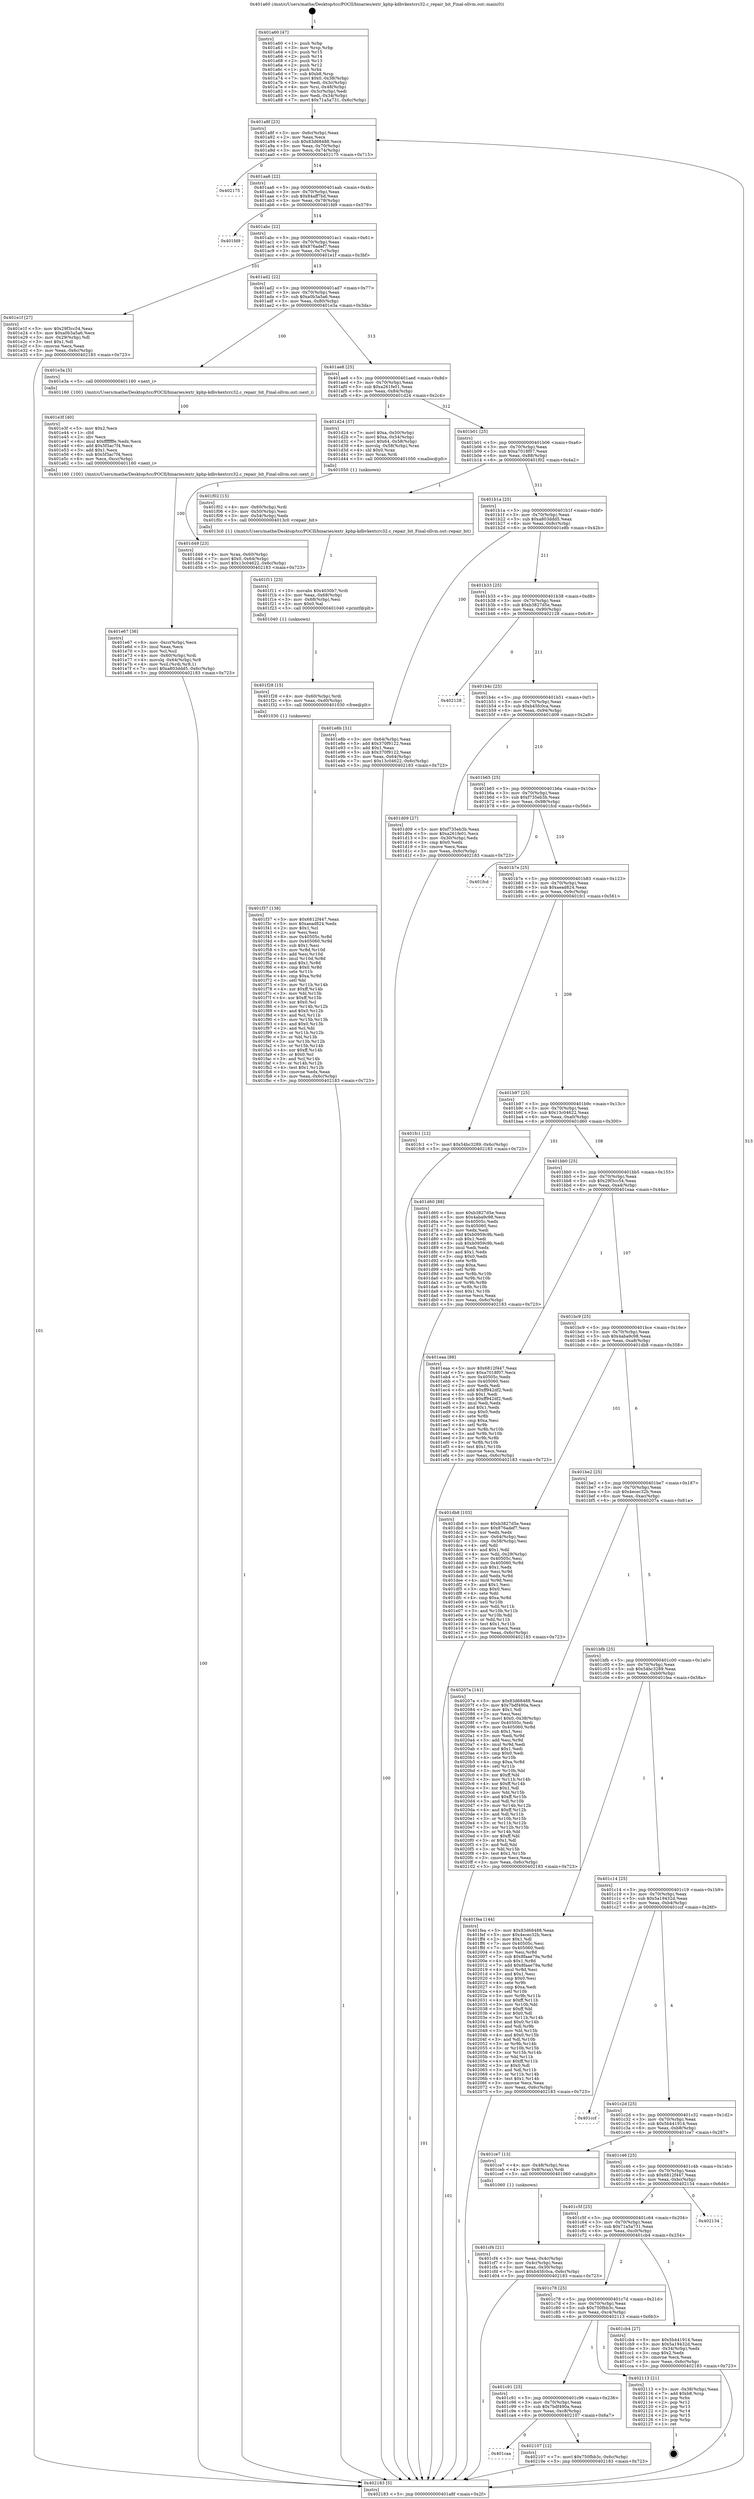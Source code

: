 digraph "0x401a60" {
  label = "0x401a60 (/mnt/c/Users/mathe/Desktop/tcc/POCII/binaries/extr_kphp-kdbvkextcrc32.c_repair_bit_Final-ollvm.out::main(0))"
  labelloc = "t"
  node[shape=record]

  Entry [label="",width=0.3,height=0.3,shape=circle,fillcolor=black,style=filled]
  "0x401a8f" [label="{
     0x401a8f [23]\l
     | [instrs]\l
     &nbsp;&nbsp;0x401a8f \<+3\>: mov -0x6c(%rbp),%eax\l
     &nbsp;&nbsp;0x401a92 \<+2\>: mov %eax,%ecx\l
     &nbsp;&nbsp;0x401a94 \<+6\>: sub $0x83d68488,%ecx\l
     &nbsp;&nbsp;0x401a9a \<+3\>: mov %eax,-0x70(%rbp)\l
     &nbsp;&nbsp;0x401a9d \<+3\>: mov %ecx,-0x74(%rbp)\l
     &nbsp;&nbsp;0x401aa0 \<+6\>: je 0000000000402175 \<main+0x715\>\l
  }"]
  "0x402175" [label="{
     0x402175\l
  }", style=dashed]
  "0x401aa6" [label="{
     0x401aa6 [22]\l
     | [instrs]\l
     &nbsp;&nbsp;0x401aa6 \<+5\>: jmp 0000000000401aab \<main+0x4b\>\l
     &nbsp;&nbsp;0x401aab \<+3\>: mov -0x70(%rbp),%eax\l
     &nbsp;&nbsp;0x401aae \<+5\>: sub $0x84aff7bd,%eax\l
     &nbsp;&nbsp;0x401ab3 \<+3\>: mov %eax,-0x78(%rbp)\l
     &nbsp;&nbsp;0x401ab6 \<+6\>: je 0000000000401fd9 \<main+0x579\>\l
  }"]
  Exit [label="",width=0.3,height=0.3,shape=circle,fillcolor=black,style=filled,peripheries=2]
  "0x401fd9" [label="{
     0x401fd9\l
  }", style=dashed]
  "0x401abc" [label="{
     0x401abc [22]\l
     | [instrs]\l
     &nbsp;&nbsp;0x401abc \<+5\>: jmp 0000000000401ac1 \<main+0x61\>\l
     &nbsp;&nbsp;0x401ac1 \<+3\>: mov -0x70(%rbp),%eax\l
     &nbsp;&nbsp;0x401ac4 \<+5\>: sub $0x876adef7,%eax\l
     &nbsp;&nbsp;0x401ac9 \<+3\>: mov %eax,-0x7c(%rbp)\l
     &nbsp;&nbsp;0x401acc \<+6\>: je 0000000000401e1f \<main+0x3bf\>\l
  }"]
  "0x401caa" [label="{
     0x401caa\l
  }", style=dashed]
  "0x401e1f" [label="{
     0x401e1f [27]\l
     | [instrs]\l
     &nbsp;&nbsp;0x401e1f \<+5\>: mov $0x29f3cc54,%eax\l
     &nbsp;&nbsp;0x401e24 \<+5\>: mov $0xa0b3a5a6,%ecx\l
     &nbsp;&nbsp;0x401e29 \<+3\>: mov -0x29(%rbp),%dl\l
     &nbsp;&nbsp;0x401e2c \<+3\>: test $0x1,%dl\l
     &nbsp;&nbsp;0x401e2f \<+3\>: cmovne %ecx,%eax\l
     &nbsp;&nbsp;0x401e32 \<+3\>: mov %eax,-0x6c(%rbp)\l
     &nbsp;&nbsp;0x401e35 \<+5\>: jmp 0000000000402183 \<main+0x723\>\l
  }"]
  "0x401ad2" [label="{
     0x401ad2 [22]\l
     | [instrs]\l
     &nbsp;&nbsp;0x401ad2 \<+5\>: jmp 0000000000401ad7 \<main+0x77\>\l
     &nbsp;&nbsp;0x401ad7 \<+3\>: mov -0x70(%rbp),%eax\l
     &nbsp;&nbsp;0x401ada \<+5\>: sub $0xa0b3a5a6,%eax\l
     &nbsp;&nbsp;0x401adf \<+3\>: mov %eax,-0x80(%rbp)\l
     &nbsp;&nbsp;0x401ae2 \<+6\>: je 0000000000401e3a \<main+0x3da\>\l
  }"]
  "0x402107" [label="{
     0x402107 [12]\l
     | [instrs]\l
     &nbsp;&nbsp;0x402107 \<+7\>: movl $0x750fbb3c,-0x6c(%rbp)\l
     &nbsp;&nbsp;0x40210e \<+5\>: jmp 0000000000402183 \<main+0x723\>\l
  }"]
  "0x401e3a" [label="{
     0x401e3a [5]\l
     | [instrs]\l
     &nbsp;&nbsp;0x401e3a \<+5\>: call 0000000000401160 \<next_i\>\l
     | [calls]\l
     &nbsp;&nbsp;0x401160 \{100\} (/mnt/c/Users/mathe/Desktop/tcc/POCII/binaries/extr_kphp-kdbvkextcrc32.c_repair_bit_Final-ollvm.out::next_i)\l
  }"]
  "0x401ae8" [label="{
     0x401ae8 [25]\l
     | [instrs]\l
     &nbsp;&nbsp;0x401ae8 \<+5\>: jmp 0000000000401aed \<main+0x8d\>\l
     &nbsp;&nbsp;0x401aed \<+3\>: mov -0x70(%rbp),%eax\l
     &nbsp;&nbsp;0x401af0 \<+5\>: sub $0xa261fe01,%eax\l
     &nbsp;&nbsp;0x401af5 \<+6\>: mov %eax,-0x84(%rbp)\l
     &nbsp;&nbsp;0x401afb \<+6\>: je 0000000000401d24 \<main+0x2c4\>\l
  }"]
  "0x401c91" [label="{
     0x401c91 [25]\l
     | [instrs]\l
     &nbsp;&nbsp;0x401c91 \<+5\>: jmp 0000000000401c96 \<main+0x236\>\l
     &nbsp;&nbsp;0x401c96 \<+3\>: mov -0x70(%rbp),%eax\l
     &nbsp;&nbsp;0x401c99 \<+5\>: sub $0x7bdf490a,%eax\l
     &nbsp;&nbsp;0x401c9e \<+6\>: mov %eax,-0xc8(%rbp)\l
     &nbsp;&nbsp;0x401ca4 \<+6\>: je 0000000000402107 \<main+0x6a7\>\l
  }"]
  "0x401d24" [label="{
     0x401d24 [37]\l
     | [instrs]\l
     &nbsp;&nbsp;0x401d24 \<+7\>: movl $0xa,-0x50(%rbp)\l
     &nbsp;&nbsp;0x401d2b \<+7\>: movl $0xa,-0x54(%rbp)\l
     &nbsp;&nbsp;0x401d32 \<+7\>: movl $0x64,-0x58(%rbp)\l
     &nbsp;&nbsp;0x401d39 \<+4\>: movslq -0x58(%rbp),%rax\l
     &nbsp;&nbsp;0x401d3d \<+4\>: shl $0x0,%rax\l
     &nbsp;&nbsp;0x401d41 \<+3\>: mov %rax,%rdi\l
     &nbsp;&nbsp;0x401d44 \<+5\>: call 0000000000401050 \<malloc@plt\>\l
     | [calls]\l
     &nbsp;&nbsp;0x401050 \{1\} (unknown)\l
  }"]
  "0x401b01" [label="{
     0x401b01 [25]\l
     | [instrs]\l
     &nbsp;&nbsp;0x401b01 \<+5\>: jmp 0000000000401b06 \<main+0xa6\>\l
     &nbsp;&nbsp;0x401b06 \<+3\>: mov -0x70(%rbp),%eax\l
     &nbsp;&nbsp;0x401b09 \<+5\>: sub $0xa7018f07,%eax\l
     &nbsp;&nbsp;0x401b0e \<+6\>: mov %eax,-0x88(%rbp)\l
     &nbsp;&nbsp;0x401b14 \<+6\>: je 0000000000401f02 \<main+0x4a2\>\l
  }"]
  "0x402113" [label="{
     0x402113 [21]\l
     | [instrs]\l
     &nbsp;&nbsp;0x402113 \<+3\>: mov -0x38(%rbp),%eax\l
     &nbsp;&nbsp;0x402116 \<+7\>: add $0xb8,%rsp\l
     &nbsp;&nbsp;0x40211d \<+1\>: pop %rbx\l
     &nbsp;&nbsp;0x40211e \<+2\>: pop %r12\l
     &nbsp;&nbsp;0x402120 \<+2\>: pop %r13\l
     &nbsp;&nbsp;0x402122 \<+2\>: pop %r14\l
     &nbsp;&nbsp;0x402124 \<+2\>: pop %r15\l
     &nbsp;&nbsp;0x402126 \<+1\>: pop %rbp\l
     &nbsp;&nbsp;0x402127 \<+1\>: ret\l
  }"]
  "0x401f02" [label="{
     0x401f02 [15]\l
     | [instrs]\l
     &nbsp;&nbsp;0x401f02 \<+4\>: mov -0x60(%rbp),%rdi\l
     &nbsp;&nbsp;0x401f06 \<+3\>: mov -0x50(%rbp),%esi\l
     &nbsp;&nbsp;0x401f09 \<+3\>: mov -0x54(%rbp),%edx\l
     &nbsp;&nbsp;0x401f0c \<+5\>: call 00000000004013c0 \<repair_bit\>\l
     | [calls]\l
     &nbsp;&nbsp;0x4013c0 \{1\} (/mnt/c/Users/mathe/Desktop/tcc/POCII/binaries/extr_kphp-kdbvkextcrc32.c_repair_bit_Final-ollvm.out::repair_bit)\l
  }"]
  "0x401b1a" [label="{
     0x401b1a [25]\l
     | [instrs]\l
     &nbsp;&nbsp;0x401b1a \<+5\>: jmp 0000000000401b1f \<main+0xbf\>\l
     &nbsp;&nbsp;0x401b1f \<+3\>: mov -0x70(%rbp),%eax\l
     &nbsp;&nbsp;0x401b22 \<+5\>: sub $0xa803ddd5,%eax\l
     &nbsp;&nbsp;0x401b27 \<+6\>: mov %eax,-0x8c(%rbp)\l
     &nbsp;&nbsp;0x401b2d \<+6\>: je 0000000000401e8b \<main+0x42b\>\l
  }"]
  "0x401f37" [label="{
     0x401f37 [138]\l
     | [instrs]\l
     &nbsp;&nbsp;0x401f37 \<+5\>: mov $0x6812f447,%eax\l
     &nbsp;&nbsp;0x401f3c \<+5\>: mov $0xaead824,%edx\l
     &nbsp;&nbsp;0x401f41 \<+2\>: mov $0x1,%cl\l
     &nbsp;&nbsp;0x401f43 \<+2\>: xor %esi,%esi\l
     &nbsp;&nbsp;0x401f45 \<+8\>: mov 0x40505c,%r8d\l
     &nbsp;&nbsp;0x401f4d \<+8\>: mov 0x405060,%r9d\l
     &nbsp;&nbsp;0x401f55 \<+3\>: sub $0x1,%esi\l
     &nbsp;&nbsp;0x401f58 \<+3\>: mov %r8d,%r10d\l
     &nbsp;&nbsp;0x401f5b \<+3\>: add %esi,%r10d\l
     &nbsp;&nbsp;0x401f5e \<+4\>: imul %r10d,%r8d\l
     &nbsp;&nbsp;0x401f62 \<+4\>: and $0x1,%r8d\l
     &nbsp;&nbsp;0x401f66 \<+4\>: cmp $0x0,%r8d\l
     &nbsp;&nbsp;0x401f6a \<+4\>: sete %r11b\l
     &nbsp;&nbsp;0x401f6e \<+4\>: cmp $0xa,%r9d\l
     &nbsp;&nbsp;0x401f72 \<+3\>: setl %bl\l
     &nbsp;&nbsp;0x401f75 \<+3\>: mov %r11b,%r14b\l
     &nbsp;&nbsp;0x401f78 \<+4\>: xor $0xff,%r14b\l
     &nbsp;&nbsp;0x401f7c \<+3\>: mov %bl,%r15b\l
     &nbsp;&nbsp;0x401f7f \<+4\>: xor $0xff,%r15b\l
     &nbsp;&nbsp;0x401f83 \<+3\>: xor $0x0,%cl\l
     &nbsp;&nbsp;0x401f86 \<+3\>: mov %r14b,%r12b\l
     &nbsp;&nbsp;0x401f89 \<+4\>: and $0x0,%r12b\l
     &nbsp;&nbsp;0x401f8d \<+3\>: and %cl,%r11b\l
     &nbsp;&nbsp;0x401f90 \<+3\>: mov %r15b,%r13b\l
     &nbsp;&nbsp;0x401f93 \<+4\>: and $0x0,%r13b\l
     &nbsp;&nbsp;0x401f97 \<+2\>: and %cl,%bl\l
     &nbsp;&nbsp;0x401f99 \<+3\>: or %r11b,%r12b\l
     &nbsp;&nbsp;0x401f9c \<+3\>: or %bl,%r13b\l
     &nbsp;&nbsp;0x401f9f \<+3\>: xor %r13b,%r12b\l
     &nbsp;&nbsp;0x401fa2 \<+3\>: or %r15b,%r14b\l
     &nbsp;&nbsp;0x401fa5 \<+4\>: xor $0xff,%r14b\l
     &nbsp;&nbsp;0x401fa9 \<+3\>: or $0x0,%cl\l
     &nbsp;&nbsp;0x401fac \<+3\>: and %cl,%r14b\l
     &nbsp;&nbsp;0x401faf \<+3\>: or %r14b,%r12b\l
     &nbsp;&nbsp;0x401fb2 \<+4\>: test $0x1,%r12b\l
     &nbsp;&nbsp;0x401fb6 \<+3\>: cmovne %edx,%eax\l
     &nbsp;&nbsp;0x401fb9 \<+3\>: mov %eax,-0x6c(%rbp)\l
     &nbsp;&nbsp;0x401fbc \<+5\>: jmp 0000000000402183 \<main+0x723\>\l
  }"]
  "0x401e8b" [label="{
     0x401e8b [31]\l
     | [instrs]\l
     &nbsp;&nbsp;0x401e8b \<+3\>: mov -0x64(%rbp),%eax\l
     &nbsp;&nbsp;0x401e8e \<+5\>: add $0x370f9122,%eax\l
     &nbsp;&nbsp;0x401e93 \<+3\>: add $0x1,%eax\l
     &nbsp;&nbsp;0x401e96 \<+5\>: sub $0x370f9122,%eax\l
     &nbsp;&nbsp;0x401e9b \<+3\>: mov %eax,-0x64(%rbp)\l
     &nbsp;&nbsp;0x401e9e \<+7\>: movl $0x13c04622,-0x6c(%rbp)\l
     &nbsp;&nbsp;0x401ea5 \<+5\>: jmp 0000000000402183 \<main+0x723\>\l
  }"]
  "0x401b33" [label="{
     0x401b33 [25]\l
     | [instrs]\l
     &nbsp;&nbsp;0x401b33 \<+5\>: jmp 0000000000401b38 \<main+0xd8\>\l
     &nbsp;&nbsp;0x401b38 \<+3\>: mov -0x70(%rbp),%eax\l
     &nbsp;&nbsp;0x401b3b \<+5\>: sub $0xb3827d5e,%eax\l
     &nbsp;&nbsp;0x401b40 \<+6\>: mov %eax,-0x90(%rbp)\l
     &nbsp;&nbsp;0x401b46 \<+6\>: je 0000000000402128 \<main+0x6c8\>\l
  }"]
  "0x401f28" [label="{
     0x401f28 [15]\l
     | [instrs]\l
     &nbsp;&nbsp;0x401f28 \<+4\>: mov -0x60(%rbp),%rdi\l
     &nbsp;&nbsp;0x401f2c \<+6\>: mov %eax,-0xd0(%rbp)\l
     &nbsp;&nbsp;0x401f32 \<+5\>: call 0000000000401030 \<free@plt\>\l
     | [calls]\l
     &nbsp;&nbsp;0x401030 \{1\} (unknown)\l
  }"]
  "0x402128" [label="{
     0x402128\l
  }", style=dashed]
  "0x401b4c" [label="{
     0x401b4c [25]\l
     | [instrs]\l
     &nbsp;&nbsp;0x401b4c \<+5\>: jmp 0000000000401b51 \<main+0xf1\>\l
     &nbsp;&nbsp;0x401b51 \<+3\>: mov -0x70(%rbp),%eax\l
     &nbsp;&nbsp;0x401b54 \<+5\>: sub $0xb45fc0ca,%eax\l
     &nbsp;&nbsp;0x401b59 \<+6\>: mov %eax,-0x94(%rbp)\l
     &nbsp;&nbsp;0x401b5f \<+6\>: je 0000000000401d09 \<main+0x2a9\>\l
  }"]
  "0x401f11" [label="{
     0x401f11 [23]\l
     | [instrs]\l
     &nbsp;&nbsp;0x401f11 \<+10\>: movabs $0x4030b7,%rdi\l
     &nbsp;&nbsp;0x401f1b \<+3\>: mov %eax,-0x68(%rbp)\l
     &nbsp;&nbsp;0x401f1e \<+3\>: mov -0x68(%rbp),%esi\l
     &nbsp;&nbsp;0x401f21 \<+2\>: mov $0x0,%al\l
     &nbsp;&nbsp;0x401f23 \<+5\>: call 0000000000401040 \<printf@plt\>\l
     | [calls]\l
     &nbsp;&nbsp;0x401040 \{1\} (unknown)\l
  }"]
  "0x401d09" [label="{
     0x401d09 [27]\l
     | [instrs]\l
     &nbsp;&nbsp;0x401d09 \<+5\>: mov $0xf735eb3b,%eax\l
     &nbsp;&nbsp;0x401d0e \<+5\>: mov $0xa261fe01,%ecx\l
     &nbsp;&nbsp;0x401d13 \<+3\>: mov -0x30(%rbp),%edx\l
     &nbsp;&nbsp;0x401d16 \<+3\>: cmp $0x0,%edx\l
     &nbsp;&nbsp;0x401d19 \<+3\>: cmove %ecx,%eax\l
     &nbsp;&nbsp;0x401d1c \<+3\>: mov %eax,-0x6c(%rbp)\l
     &nbsp;&nbsp;0x401d1f \<+5\>: jmp 0000000000402183 \<main+0x723\>\l
  }"]
  "0x401b65" [label="{
     0x401b65 [25]\l
     | [instrs]\l
     &nbsp;&nbsp;0x401b65 \<+5\>: jmp 0000000000401b6a \<main+0x10a\>\l
     &nbsp;&nbsp;0x401b6a \<+3\>: mov -0x70(%rbp),%eax\l
     &nbsp;&nbsp;0x401b6d \<+5\>: sub $0xf735eb3b,%eax\l
     &nbsp;&nbsp;0x401b72 \<+6\>: mov %eax,-0x98(%rbp)\l
     &nbsp;&nbsp;0x401b78 \<+6\>: je 0000000000401fcd \<main+0x56d\>\l
  }"]
  "0x401e67" [label="{
     0x401e67 [36]\l
     | [instrs]\l
     &nbsp;&nbsp;0x401e67 \<+6\>: mov -0xcc(%rbp),%ecx\l
     &nbsp;&nbsp;0x401e6d \<+3\>: imul %eax,%ecx\l
     &nbsp;&nbsp;0x401e70 \<+3\>: mov %cl,%sil\l
     &nbsp;&nbsp;0x401e73 \<+4\>: mov -0x60(%rbp),%rdi\l
     &nbsp;&nbsp;0x401e77 \<+4\>: movslq -0x64(%rbp),%r8\l
     &nbsp;&nbsp;0x401e7b \<+4\>: mov %sil,(%rdi,%r8,1)\l
     &nbsp;&nbsp;0x401e7f \<+7\>: movl $0xa803ddd5,-0x6c(%rbp)\l
     &nbsp;&nbsp;0x401e86 \<+5\>: jmp 0000000000402183 \<main+0x723\>\l
  }"]
  "0x401fcd" [label="{
     0x401fcd\l
  }", style=dashed]
  "0x401b7e" [label="{
     0x401b7e [25]\l
     | [instrs]\l
     &nbsp;&nbsp;0x401b7e \<+5\>: jmp 0000000000401b83 \<main+0x123\>\l
     &nbsp;&nbsp;0x401b83 \<+3\>: mov -0x70(%rbp),%eax\l
     &nbsp;&nbsp;0x401b86 \<+5\>: sub $0xaead824,%eax\l
     &nbsp;&nbsp;0x401b8b \<+6\>: mov %eax,-0x9c(%rbp)\l
     &nbsp;&nbsp;0x401b91 \<+6\>: je 0000000000401fc1 \<main+0x561\>\l
  }"]
  "0x401e3f" [label="{
     0x401e3f [40]\l
     | [instrs]\l
     &nbsp;&nbsp;0x401e3f \<+5\>: mov $0x2,%ecx\l
     &nbsp;&nbsp;0x401e44 \<+1\>: cltd\l
     &nbsp;&nbsp;0x401e45 \<+2\>: idiv %ecx\l
     &nbsp;&nbsp;0x401e47 \<+6\>: imul $0xfffffffe,%edx,%ecx\l
     &nbsp;&nbsp;0x401e4d \<+6\>: add $0x5f3ac7f4,%ecx\l
     &nbsp;&nbsp;0x401e53 \<+3\>: add $0x1,%ecx\l
     &nbsp;&nbsp;0x401e56 \<+6\>: sub $0x5f3ac7f4,%ecx\l
     &nbsp;&nbsp;0x401e5c \<+6\>: mov %ecx,-0xcc(%rbp)\l
     &nbsp;&nbsp;0x401e62 \<+5\>: call 0000000000401160 \<next_i\>\l
     | [calls]\l
     &nbsp;&nbsp;0x401160 \{100\} (/mnt/c/Users/mathe/Desktop/tcc/POCII/binaries/extr_kphp-kdbvkextcrc32.c_repair_bit_Final-ollvm.out::next_i)\l
  }"]
  "0x401fc1" [label="{
     0x401fc1 [12]\l
     | [instrs]\l
     &nbsp;&nbsp;0x401fc1 \<+7\>: movl $0x54bc3289,-0x6c(%rbp)\l
     &nbsp;&nbsp;0x401fc8 \<+5\>: jmp 0000000000402183 \<main+0x723\>\l
  }"]
  "0x401b97" [label="{
     0x401b97 [25]\l
     | [instrs]\l
     &nbsp;&nbsp;0x401b97 \<+5\>: jmp 0000000000401b9c \<main+0x13c\>\l
     &nbsp;&nbsp;0x401b9c \<+3\>: mov -0x70(%rbp),%eax\l
     &nbsp;&nbsp;0x401b9f \<+5\>: sub $0x13c04622,%eax\l
     &nbsp;&nbsp;0x401ba4 \<+6\>: mov %eax,-0xa0(%rbp)\l
     &nbsp;&nbsp;0x401baa \<+6\>: je 0000000000401d60 \<main+0x300\>\l
  }"]
  "0x401d49" [label="{
     0x401d49 [23]\l
     | [instrs]\l
     &nbsp;&nbsp;0x401d49 \<+4\>: mov %rax,-0x60(%rbp)\l
     &nbsp;&nbsp;0x401d4d \<+7\>: movl $0x0,-0x64(%rbp)\l
     &nbsp;&nbsp;0x401d54 \<+7\>: movl $0x13c04622,-0x6c(%rbp)\l
     &nbsp;&nbsp;0x401d5b \<+5\>: jmp 0000000000402183 \<main+0x723\>\l
  }"]
  "0x401d60" [label="{
     0x401d60 [88]\l
     | [instrs]\l
     &nbsp;&nbsp;0x401d60 \<+5\>: mov $0xb3827d5e,%eax\l
     &nbsp;&nbsp;0x401d65 \<+5\>: mov $0x4aba9c98,%ecx\l
     &nbsp;&nbsp;0x401d6a \<+7\>: mov 0x40505c,%edx\l
     &nbsp;&nbsp;0x401d71 \<+7\>: mov 0x405060,%esi\l
     &nbsp;&nbsp;0x401d78 \<+2\>: mov %edx,%edi\l
     &nbsp;&nbsp;0x401d7a \<+6\>: add $0xb0959c9b,%edi\l
     &nbsp;&nbsp;0x401d80 \<+3\>: sub $0x1,%edi\l
     &nbsp;&nbsp;0x401d83 \<+6\>: sub $0xb0959c9b,%edi\l
     &nbsp;&nbsp;0x401d89 \<+3\>: imul %edi,%edx\l
     &nbsp;&nbsp;0x401d8c \<+3\>: and $0x1,%edx\l
     &nbsp;&nbsp;0x401d8f \<+3\>: cmp $0x0,%edx\l
     &nbsp;&nbsp;0x401d92 \<+4\>: sete %r8b\l
     &nbsp;&nbsp;0x401d96 \<+3\>: cmp $0xa,%esi\l
     &nbsp;&nbsp;0x401d99 \<+4\>: setl %r9b\l
     &nbsp;&nbsp;0x401d9d \<+3\>: mov %r8b,%r10b\l
     &nbsp;&nbsp;0x401da0 \<+3\>: and %r9b,%r10b\l
     &nbsp;&nbsp;0x401da3 \<+3\>: xor %r9b,%r8b\l
     &nbsp;&nbsp;0x401da6 \<+3\>: or %r8b,%r10b\l
     &nbsp;&nbsp;0x401da9 \<+4\>: test $0x1,%r10b\l
     &nbsp;&nbsp;0x401dad \<+3\>: cmovne %ecx,%eax\l
     &nbsp;&nbsp;0x401db0 \<+3\>: mov %eax,-0x6c(%rbp)\l
     &nbsp;&nbsp;0x401db3 \<+5\>: jmp 0000000000402183 \<main+0x723\>\l
  }"]
  "0x401bb0" [label="{
     0x401bb0 [25]\l
     | [instrs]\l
     &nbsp;&nbsp;0x401bb0 \<+5\>: jmp 0000000000401bb5 \<main+0x155\>\l
     &nbsp;&nbsp;0x401bb5 \<+3\>: mov -0x70(%rbp),%eax\l
     &nbsp;&nbsp;0x401bb8 \<+5\>: sub $0x29f3cc54,%eax\l
     &nbsp;&nbsp;0x401bbd \<+6\>: mov %eax,-0xa4(%rbp)\l
     &nbsp;&nbsp;0x401bc3 \<+6\>: je 0000000000401eaa \<main+0x44a\>\l
  }"]
  "0x401cf4" [label="{
     0x401cf4 [21]\l
     | [instrs]\l
     &nbsp;&nbsp;0x401cf4 \<+3\>: mov %eax,-0x4c(%rbp)\l
     &nbsp;&nbsp;0x401cf7 \<+3\>: mov -0x4c(%rbp),%eax\l
     &nbsp;&nbsp;0x401cfa \<+3\>: mov %eax,-0x30(%rbp)\l
     &nbsp;&nbsp;0x401cfd \<+7\>: movl $0xb45fc0ca,-0x6c(%rbp)\l
     &nbsp;&nbsp;0x401d04 \<+5\>: jmp 0000000000402183 \<main+0x723\>\l
  }"]
  "0x401eaa" [label="{
     0x401eaa [88]\l
     | [instrs]\l
     &nbsp;&nbsp;0x401eaa \<+5\>: mov $0x6812f447,%eax\l
     &nbsp;&nbsp;0x401eaf \<+5\>: mov $0xa7018f07,%ecx\l
     &nbsp;&nbsp;0x401eb4 \<+7\>: mov 0x40505c,%edx\l
     &nbsp;&nbsp;0x401ebb \<+7\>: mov 0x405060,%esi\l
     &nbsp;&nbsp;0x401ec2 \<+2\>: mov %edx,%edi\l
     &nbsp;&nbsp;0x401ec4 \<+6\>: add $0xff942df2,%edi\l
     &nbsp;&nbsp;0x401eca \<+3\>: sub $0x1,%edi\l
     &nbsp;&nbsp;0x401ecd \<+6\>: sub $0xff942df2,%edi\l
     &nbsp;&nbsp;0x401ed3 \<+3\>: imul %edi,%edx\l
     &nbsp;&nbsp;0x401ed6 \<+3\>: and $0x1,%edx\l
     &nbsp;&nbsp;0x401ed9 \<+3\>: cmp $0x0,%edx\l
     &nbsp;&nbsp;0x401edc \<+4\>: sete %r8b\l
     &nbsp;&nbsp;0x401ee0 \<+3\>: cmp $0xa,%esi\l
     &nbsp;&nbsp;0x401ee3 \<+4\>: setl %r9b\l
     &nbsp;&nbsp;0x401ee7 \<+3\>: mov %r8b,%r10b\l
     &nbsp;&nbsp;0x401eea \<+3\>: and %r9b,%r10b\l
     &nbsp;&nbsp;0x401eed \<+3\>: xor %r9b,%r8b\l
     &nbsp;&nbsp;0x401ef0 \<+3\>: or %r8b,%r10b\l
     &nbsp;&nbsp;0x401ef3 \<+4\>: test $0x1,%r10b\l
     &nbsp;&nbsp;0x401ef7 \<+3\>: cmovne %ecx,%eax\l
     &nbsp;&nbsp;0x401efa \<+3\>: mov %eax,-0x6c(%rbp)\l
     &nbsp;&nbsp;0x401efd \<+5\>: jmp 0000000000402183 \<main+0x723\>\l
  }"]
  "0x401bc9" [label="{
     0x401bc9 [25]\l
     | [instrs]\l
     &nbsp;&nbsp;0x401bc9 \<+5\>: jmp 0000000000401bce \<main+0x16e\>\l
     &nbsp;&nbsp;0x401bce \<+3\>: mov -0x70(%rbp),%eax\l
     &nbsp;&nbsp;0x401bd1 \<+5\>: sub $0x4aba9c98,%eax\l
     &nbsp;&nbsp;0x401bd6 \<+6\>: mov %eax,-0xa8(%rbp)\l
     &nbsp;&nbsp;0x401bdc \<+6\>: je 0000000000401db8 \<main+0x358\>\l
  }"]
  "0x401a60" [label="{
     0x401a60 [47]\l
     | [instrs]\l
     &nbsp;&nbsp;0x401a60 \<+1\>: push %rbp\l
     &nbsp;&nbsp;0x401a61 \<+3\>: mov %rsp,%rbp\l
     &nbsp;&nbsp;0x401a64 \<+2\>: push %r15\l
     &nbsp;&nbsp;0x401a66 \<+2\>: push %r14\l
     &nbsp;&nbsp;0x401a68 \<+2\>: push %r13\l
     &nbsp;&nbsp;0x401a6a \<+2\>: push %r12\l
     &nbsp;&nbsp;0x401a6c \<+1\>: push %rbx\l
     &nbsp;&nbsp;0x401a6d \<+7\>: sub $0xb8,%rsp\l
     &nbsp;&nbsp;0x401a74 \<+7\>: movl $0x0,-0x38(%rbp)\l
     &nbsp;&nbsp;0x401a7b \<+3\>: mov %edi,-0x3c(%rbp)\l
     &nbsp;&nbsp;0x401a7e \<+4\>: mov %rsi,-0x48(%rbp)\l
     &nbsp;&nbsp;0x401a82 \<+3\>: mov -0x3c(%rbp),%edi\l
     &nbsp;&nbsp;0x401a85 \<+3\>: mov %edi,-0x34(%rbp)\l
     &nbsp;&nbsp;0x401a88 \<+7\>: movl $0x71a5a731,-0x6c(%rbp)\l
  }"]
  "0x401db8" [label="{
     0x401db8 [103]\l
     | [instrs]\l
     &nbsp;&nbsp;0x401db8 \<+5\>: mov $0xb3827d5e,%eax\l
     &nbsp;&nbsp;0x401dbd \<+5\>: mov $0x876adef7,%ecx\l
     &nbsp;&nbsp;0x401dc2 \<+2\>: xor %edx,%edx\l
     &nbsp;&nbsp;0x401dc4 \<+3\>: mov -0x64(%rbp),%esi\l
     &nbsp;&nbsp;0x401dc7 \<+3\>: cmp -0x58(%rbp),%esi\l
     &nbsp;&nbsp;0x401dca \<+4\>: setl %dil\l
     &nbsp;&nbsp;0x401dce \<+4\>: and $0x1,%dil\l
     &nbsp;&nbsp;0x401dd2 \<+4\>: mov %dil,-0x29(%rbp)\l
     &nbsp;&nbsp;0x401dd6 \<+7\>: mov 0x40505c,%esi\l
     &nbsp;&nbsp;0x401ddd \<+8\>: mov 0x405060,%r8d\l
     &nbsp;&nbsp;0x401de5 \<+3\>: sub $0x1,%edx\l
     &nbsp;&nbsp;0x401de8 \<+3\>: mov %esi,%r9d\l
     &nbsp;&nbsp;0x401deb \<+3\>: add %edx,%r9d\l
     &nbsp;&nbsp;0x401dee \<+4\>: imul %r9d,%esi\l
     &nbsp;&nbsp;0x401df2 \<+3\>: and $0x1,%esi\l
     &nbsp;&nbsp;0x401df5 \<+3\>: cmp $0x0,%esi\l
     &nbsp;&nbsp;0x401df8 \<+4\>: sete %dil\l
     &nbsp;&nbsp;0x401dfc \<+4\>: cmp $0xa,%r8d\l
     &nbsp;&nbsp;0x401e00 \<+4\>: setl %r10b\l
     &nbsp;&nbsp;0x401e04 \<+3\>: mov %dil,%r11b\l
     &nbsp;&nbsp;0x401e07 \<+3\>: and %r10b,%r11b\l
     &nbsp;&nbsp;0x401e0a \<+3\>: xor %r10b,%dil\l
     &nbsp;&nbsp;0x401e0d \<+3\>: or %dil,%r11b\l
     &nbsp;&nbsp;0x401e10 \<+4\>: test $0x1,%r11b\l
     &nbsp;&nbsp;0x401e14 \<+3\>: cmovne %ecx,%eax\l
     &nbsp;&nbsp;0x401e17 \<+3\>: mov %eax,-0x6c(%rbp)\l
     &nbsp;&nbsp;0x401e1a \<+5\>: jmp 0000000000402183 \<main+0x723\>\l
  }"]
  "0x401be2" [label="{
     0x401be2 [25]\l
     | [instrs]\l
     &nbsp;&nbsp;0x401be2 \<+5\>: jmp 0000000000401be7 \<main+0x187\>\l
     &nbsp;&nbsp;0x401be7 \<+3\>: mov -0x70(%rbp),%eax\l
     &nbsp;&nbsp;0x401bea \<+5\>: sub $0x4ecec32b,%eax\l
     &nbsp;&nbsp;0x401bef \<+6\>: mov %eax,-0xac(%rbp)\l
     &nbsp;&nbsp;0x401bf5 \<+6\>: je 000000000040207a \<main+0x61a\>\l
  }"]
  "0x402183" [label="{
     0x402183 [5]\l
     | [instrs]\l
     &nbsp;&nbsp;0x402183 \<+5\>: jmp 0000000000401a8f \<main+0x2f\>\l
  }"]
  "0x40207a" [label="{
     0x40207a [141]\l
     | [instrs]\l
     &nbsp;&nbsp;0x40207a \<+5\>: mov $0x83d68488,%eax\l
     &nbsp;&nbsp;0x40207f \<+5\>: mov $0x7bdf490a,%ecx\l
     &nbsp;&nbsp;0x402084 \<+2\>: mov $0x1,%dl\l
     &nbsp;&nbsp;0x402086 \<+2\>: xor %esi,%esi\l
     &nbsp;&nbsp;0x402088 \<+7\>: movl $0x0,-0x38(%rbp)\l
     &nbsp;&nbsp;0x40208f \<+7\>: mov 0x40505c,%edi\l
     &nbsp;&nbsp;0x402096 \<+8\>: mov 0x405060,%r8d\l
     &nbsp;&nbsp;0x40209e \<+3\>: sub $0x1,%esi\l
     &nbsp;&nbsp;0x4020a1 \<+3\>: mov %edi,%r9d\l
     &nbsp;&nbsp;0x4020a4 \<+3\>: add %esi,%r9d\l
     &nbsp;&nbsp;0x4020a7 \<+4\>: imul %r9d,%edi\l
     &nbsp;&nbsp;0x4020ab \<+3\>: and $0x1,%edi\l
     &nbsp;&nbsp;0x4020ae \<+3\>: cmp $0x0,%edi\l
     &nbsp;&nbsp;0x4020b1 \<+4\>: sete %r10b\l
     &nbsp;&nbsp;0x4020b5 \<+4\>: cmp $0xa,%r8d\l
     &nbsp;&nbsp;0x4020b9 \<+4\>: setl %r11b\l
     &nbsp;&nbsp;0x4020bd \<+3\>: mov %r10b,%bl\l
     &nbsp;&nbsp;0x4020c0 \<+3\>: xor $0xff,%bl\l
     &nbsp;&nbsp;0x4020c3 \<+3\>: mov %r11b,%r14b\l
     &nbsp;&nbsp;0x4020c6 \<+4\>: xor $0xff,%r14b\l
     &nbsp;&nbsp;0x4020ca \<+3\>: xor $0x1,%dl\l
     &nbsp;&nbsp;0x4020cd \<+3\>: mov %bl,%r15b\l
     &nbsp;&nbsp;0x4020d0 \<+4\>: and $0xff,%r15b\l
     &nbsp;&nbsp;0x4020d4 \<+3\>: and %dl,%r10b\l
     &nbsp;&nbsp;0x4020d7 \<+3\>: mov %r14b,%r12b\l
     &nbsp;&nbsp;0x4020da \<+4\>: and $0xff,%r12b\l
     &nbsp;&nbsp;0x4020de \<+3\>: and %dl,%r11b\l
     &nbsp;&nbsp;0x4020e1 \<+3\>: or %r10b,%r15b\l
     &nbsp;&nbsp;0x4020e4 \<+3\>: or %r11b,%r12b\l
     &nbsp;&nbsp;0x4020e7 \<+3\>: xor %r12b,%r15b\l
     &nbsp;&nbsp;0x4020ea \<+3\>: or %r14b,%bl\l
     &nbsp;&nbsp;0x4020ed \<+3\>: xor $0xff,%bl\l
     &nbsp;&nbsp;0x4020f0 \<+3\>: or $0x1,%dl\l
     &nbsp;&nbsp;0x4020f3 \<+2\>: and %dl,%bl\l
     &nbsp;&nbsp;0x4020f5 \<+3\>: or %bl,%r15b\l
     &nbsp;&nbsp;0x4020f8 \<+4\>: test $0x1,%r15b\l
     &nbsp;&nbsp;0x4020fc \<+3\>: cmovne %ecx,%eax\l
     &nbsp;&nbsp;0x4020ff \<+3\>: mov %eax,-0x6c(%rbp)\l
     &nbsp;&nbsp;0x402102 \<+5\>: jmp 0000000000402183 \<main+0x723\>\l
  }"]
  "0x401bfb" [label="{
     0x401bfb [25]\l
     | [instrs]\l
     &nbsp;&nbsp;0x401bfb \<+5\>: jmp 0000000000401c00 \<main+0x1a0\>\l
     &nbsp;&nbsp;0x401c00 \<+3\>: mov -0x70(%rbp),%eax\l
     &nbsp;&nbsp;0x401c03 \<+5\>: sub $0x54bc3289,%eax\l
     &nbsp;&nbsp;0x401c08 \<+6\>: mov %eax,-0xb0(%rbp)\l
     &nbsp;&nbsp;0x401c0e \<+6\>: je 0000000000401fea \<main+0x58a\>\l
  }"]
  "0x401c78" [label="{
     0x401c78 [25]\l
     | [instrs]\l
     &nbsp;&nbsp;0x401c78 \<+5\>: jmp 0000000000401c7d \<main+0x21d\>\l
     &nbsp;&nbsp;0x401c7d \<+3\>: mov -0x70(%rbp),%eax\l
     &nbsp;&nbsp;0x401c80 \<+5\>: sub $0x750fbb3c,%eax\l
     &nbsp;&nbsp;0x401c85 \<+6\>: mov %eax,-0xc4(%rbp)\l
     &nbsp;&nbsp;0x401c8b \<+6\>: je 0000000000402113 \<main+0x6b3\>\l
  }"]
  "0x401fea" [label="{
     0x401fea [144]\l
     | [instrs]\l
     &nbsp;&nbsp;0x401fea \<+5\>: mov $0x83d68488,%eax\l
     &nbsp;&nbsp;0x401fef \<+5\>: mov $0x4ecec32b,%ecx\l
     &nbsp;&nbsp;0x401ff4 \<+2\>: mov $0x1,%dl\l
     &nbsp;&nbsp;0x401ff6 \<+7\>: mov 0x40505c,%esi\l
     &nbsp;&nbsp;0x401ffd \<+7\>: mov 0x405060,%edi\l
     &nbsp;&nbsp;0x402004 \<+3\>: mov %esi,%r8d\l
     &nbsp;&nbsp;0x402007 \<+7\>: sub $0x8faae79a,%r8d\l
     &nbsp;&nbsp;0x40200e \<+4\>: sub $0x1,%r8d\l
     &nbsp;&nbsp;0x402012 \<+7\>: add $0x8faae79a,%r8d\l
     &nbsp;&nbsp;0x402019 \<+4\>: imul %r8d,%esi\l
     &nbsp;&nbsp;0x40201d \<+3\>: and $0x1,%esi\l
     &nbsp;&nbsp;0x402020 \<+3\>: cmp $0x0,%esi\l
     &nbsp;&nbsp;0x402023 \<+4\>: sete %r9b\l
     &nbsp;&nbsp;0x402027 \<+3\>: cmp $0xa,%edi\l
     &nbsp;&nbsp;0x40202a \<+4\>: setl %r10b\l
     &nbsp;&nbsp;0x40202e \<+3\>: mov %r9b,%r11b\l
     &nbsp;&nbsp;0x402031 \<+4\>: xor $0xff,%r11b\l
     &nbsp;&nbsp;0x402035 \<+3\>: mov %r10b,%bl\l
     &nbsp;&nbsp;0x402038 \<+3\>: xor $0xff,%bl\l
     &nbsp;&nbsp;0x40203b \<+3\>: xor $0x0,%dl\l
     &nbsp;&nbsp;0x40203e \<+3\>: mov %r11b,%r14b\l
     &nbsp;&nbsp;0x402041 \<+4\>: and $0x0,%r14b\l
     &nbsp;&nbsp;0x402045 \<+3\>: and %dl,%r9b\l
     &nbsp;&nbsp;0x402048 \<+3\>: mov %bl,%r15b\l
     &nbsp;&nbsp;0x40204b \<+4\>: and $0x0,%r15b\l
     &nbsp;&nbsp;0x40204f \<+3\>: and %dl,%r10b\l
     &nbsp;&nbsp;0x402052 \<+3\>: or %r9b,%r14b\l
     &nbsp;&nbsp;0x402055 \<+3\>: or %r10b,%r15b\l
     &nbsp;&nbsp;0x402058 \<+3\>: xor %r15b,%r14b\l
     &nbsp;&nbsp;0x40205b \<+3\>: or %bl,%r11b\l
     &nbsp;&nbsp;0x40205e \<+4\>: xor $0xff,%r11b\l
     &nbsp;&nbsp;0x402062 \<+3\>: or $0x0,%dl\l
     &nbsp;&nbsp;0x402065 \<+3\>: and %dl,%r11b\l
     &nbsp;&nbsp;0x402068 \<+3\>: or %r11b,%r14b\l
     &nbsp;&nbsp;0x40206b \<+4\>: test $0x1,%r14b\l
     &nbsp;&nbsp;0x40206f \<+3\>: cmovne %ecx,%eax\l
     &nbsp;&nbsp;0x402072 \<+3\>: mov %eax,-0x6c(%rbp)\l
     &nbsp;&nbsp;0x402075 \<+5\>: jmp 0000000000402183 \<main+0x723\>\l
  }"]
  "0x401c14" [label="{
     0x401c14 [25]\l
     | [instrs]\l
     &nbsp;&nbsp;0x401c14 \<+5\>: jmp 0000000000401c19 \<main+0x1b9\>\l
     &nbsp;&nbsp;0x401c19 \<+3\>: mov -0x70(%rbp),%eax\l
     &nbsp;&nbsp;0x401c1c \<+5\>: sub $0x5a19432d,%eax\l
     &nbsp;&nbsp;0x401c21 \<+6\>: mov %eax,-0xb4(%rbp)\l
     &nbsp;&nbsp;0x401c27 \<+6\>: je 0000000000401ccf \<main+0x26f\>\l
  }"]
  "0x401cb4" [label="{
     0x401cb4 [27]\l
     | [instrs]\l
     &nbsp;&nbsp;0x401cb4 \<+5\>: mov $0x5b441914,%eax\l
     &nbsp;&nbsp;0x401cb9 \<+5\>: mov $0x5a19432d,%ecx\l
     &nbsp;&nbsp;0x401cbe \<+3\>: mov -0x34(%rbp),%edx\l
     &nbsp;&nbsp;0x401cc1 \<+3\>: cmp $0x2,%edx\l
     &nbsp;&nbsp;0x401cc4 \<+3\>: cmovne %ecx,%eax\l
     &nbsp;&nbsp;0x401cc7 \<+3\>: mov %eax,-0x6c(%rbp)\l
     &nbsp;&nbsp;0x401cca \<+5\>: jmp 0000000000402183 \<main+0x723\>\l
  }"]
  "0x401ccf" [label="{
     0x401ccf\l
  }", style=dashed]
  "0x401c2d" [label="{
     0x401c2d [25]\l
     | [instrs]\l
     &nbsp;&nbsp;0x401c2d \<+5\>: jmp 0000000000401c32 \<main+0x1d2\>\l
     &nbsp;&nbsp;0x401c32 \<+3\>: mov -0x70(%rbp),%eax\l
     &nbsp;&nbsp;0x401c35 \<+5\>: sub $0x5b441914,%eax\l
     &nbsp;&nbsp;0x401c3a \<+6\>: mov %eax,-0xb8(%rbp)\l
     &nbsp;&nbsp;0x401c40 \<+6\>: je 0000000000401ce7 \<main+0x287\>\l
  }"]
  "0x401c5f" [label="{
     0x401c5f [25]\l
     | [instrs]\l
     &nbsp;&nbsp;0x401c5f \<+5\>: jmp 0000000000401c64 \<main+0x204\>\l
     &nbsp;&nbsp;0x401c64 \<+3\>: mov -0x70(%rbp),%eax\l
     &nbsp;&nbsp;0x401c67 \<+5\>: sub $0x71a5a731,%eax\l
     &nbsp;&nbsp;0x401c6c \<+6\>: mov %eax,-0xc0(%rbp)\l
     &nbsp;&nbsp;0x401c72 \<+6\>: je 0000000000401cb4 \<main+0x254\>\l
  }"]
  "0x401ce7" [label="{
     0x401ce7 [13]\l
     | [instrs]\l
     &nbsp;&nbsp;0x401ce7 \<+4\>: mov -0x48(%rbp),%rax\l
     &nbsp;&nbsp;0x401ceb \<+4\>: mov 0x8(%rax),%rdi\l
     &nbsp;&nbsp;0x401cef \<+5\>: call 0000000000401060 \<atoi@plt\>\l
     | [calls]\l
     &nbsp;&nbsp;0x401060 \{1\} (unknown)\l
  }"]
  "0x401c46" [label="{
     0x401c46 [25]\l
     | [instrs]\l
     &nbsp;&nbsp;0x401c46 \<+5\>: jmp 0000000000401c4b \<main+0x1eb\>\l
     &nbsp;&nbsp;0x401c4b \<+3\>: mov -0x70(%rbp),%eax\l
     &nbsp;&nbsp;0x401c4e \<+5\>: sub $0x6812f447,%eax\l
     &nbsp;&nbsp;0x401c53 \<+6\>: mov %eax,-0xbc(%rbp)\l
     &nbsp;&nbsp;0x401c59 \<+6\>: je 0000000000402134 \<main+0x6d4\>\l
  }"]
  "0x402134" [label="{
     0x402134\l
  }", style=dashed]
  Entry -> "0x401a60" [label=" 1"]
  "0x401a8f" -> "0x402175" [label=" 0"]
  "0x401a8f" -> "0x401aa6" [label=" 514"]
  "0x402113" -> Exit [label=" 1"]
  "0x401aa6" -> "0x401fd9" [label=" 0"]
  "0x401aa6" -> "0x401abc" [label=" 514"]
  "0x402107" -> "0x402183" [label=" 1"]
  "0x401abc" -> "0x401e1f" [label=" 101"]
  "0x401abc" -> "0x401ad2" [label=" 413"]
  "0x401c91" -> "0x401caa" [label=" 0"]
  "0x401ad2" -> "0x401e3a" [label=" 100"]
  "0x401ad2" -> "0x401ae8" [label=" 313"]
  "0x401c91" -> "0x402107" [label=" 1"]
  "0x401ae8" -> "0x401d24" [label=" 1"]
  "0x401ae8" -> "0x401b01" [label=" 312"]
  "0x401c78" -> "0x401c91" [label=" 1"]
  "0x401b01" -> "0x401f02" [label=" 1"]
  "0x401b01" -> "0x401b1a" [label=" 311"]
  "0x401c78" -> "0x402113" [label=" 1"]
  "0x401b1a" -> "0x401e8b" [label=" 100"]
  "0x401b1a" -> "0x401b33" [label=" 211"]
  "0x40207a" -> "0x402183" [label=" 1"]
  "0x401b33" -> "0x402128" [label=" 0"]
  "0x401b33" -> "0x401b4c" [label=" 211"]
  "0x401fea" -> "0x402183" [label=" 1"]
  "0x401b4c" -> "0x401d09" [label=" 1"]
  "0x401b4c" -> "0x401b65" [label=" 210"]
  "0x401fc1" -> "0x402183" [label=" 1"]
  "0x401b65" -> "0x401fcd" [label=" 0"]
  "0x401b65" -> "0x401b7e" [label=" 210"]
  "0x401f37" -> "0x402183" [label=" 1"]
  "0x401b7e" -> "0x401fc1" [label=" 1"]
  "0x401b7e" -> "0x401b97" [label=" 209"]
  "0x401f28" -> "0x401f37" [label=" 1"]
  "0x401b97" -> "0x401d60" [label=" 101"]
  "0x401b97" -> "0x401bb0" [label=" 108"]
  "0x401f11" -> "0x401f28" [label=" 1"]
  "0x401bb0" -> "0x401eaa" [label=" 1"]
  "0x401bb0" -> "0x401bc9" [label=" 107"]
  "0x401f02" -> "0x401f11" [label=" 1"]
  "0x401bc9" -> "0x401db8" [label=" 101"]
  "0x401bc9" -> "0x401be2" [label=" 6"]
  "0x401eaa" -> "0x402183" [label=" 1"]
  "0x401be2" -> "0x40207a" [label=" 1"]
  "0x401be2" -> "0x401bfb" [label=" 5"]
  "0x401e8b" -> "0x402183" [label=" 100"]
  "0x401bfb" -> "0x401fea" [label=" 1"]
  "0x401bfb" -> "0x401c14" [label=" 4"]
  "0x401e67" -> "0x402183" [label=" 100"]
  "0x401c14" -> "0x401ccf" [label=" 0"]
  "0x401c14" -> "0x401c2d" [label=" 4"]
  "0x401e3f" -> "0x401e67" [label=" 100"]
  "0x401c2d" -> "0x401ce7" [label=" 1"]
  "0x401c2d" -> "0x401c46" [label=" 3"]
  "0x401e1f" -> "0x402183" [label=" 101"]
  "0x401c46" -> "0x402134" [label=" 0"]
  "0x401c46" -> "0x401c5f" [label=" 3"]
  "0x401e3a" -> "0x401e3f" [label=" 100"]
  "0x401c5f" -> "0x401cb4" [label=" 1"]
  "0x401c5f" -> "0x401c78" [label=" 2"]
  "0x401cb4" -> "0x402183" [label=" 1"]
  "0x401a60" -> "0x401a8f" [label=" 1"]
  "0x402183" -> "0x401a8f" [label=" 513"]
  "0x401ce7" -> "0x401cf4" [label=" 1"]
  "0x401cf4" -> "0x402183" [label=" 1"]
  "0x401d09" -> "0x402183" [label=" 1"]
  "0x401d24" -> "0x401d49" [label=" 1"]
  "0x401d49" -> "0x402183" [label=" 1"]
  "0x401d60" -> "0x402183" [label=" 101"]
  "0x401db8" -> "0x402183" [label=" 101"]
}
